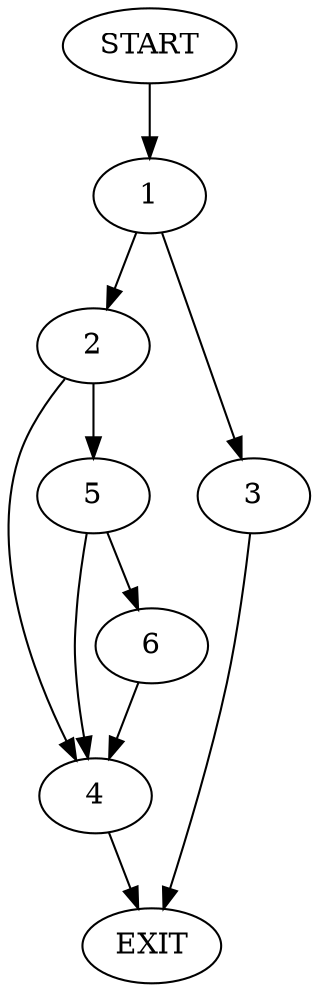 digraph {
0 [label="START"]
7 [label="EXIT"]
0 -> 1
1 -> 2
1 -> 3
2 -> 4
2 -> 5
3 -> 7
5 -> 4
5 -> 6
4 -> 7
6 -> 4
}

